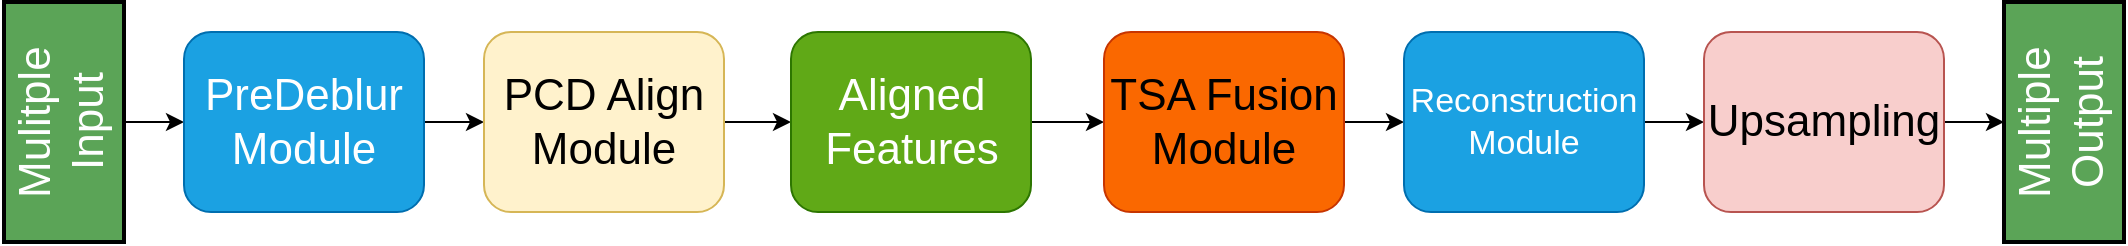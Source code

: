 <mxfile version="27.0.9">
  <diagram name="Page-1" id="YVjg0XWY-qUcC3FnshKs">
    <mxGraphModel dx="1469" dy="813" grid="1" gridSize="10" guides="1" tooltips="1" connect="1" arrows="1" fold="1" page="1" pageScale="1" pageWidth="827" pageHeight="1169" math="0" shadow="0">
      <root>
        <mxCell id="0" />
        <mxCell id="1" parent="0" />
        <mxCell id="ujMdUVni7c45ogj6qdBH-9" style="edgeStyle=orthogonalEdgeStyle;rounded=0;orthogonalLoop=1;jettySize=auto;html=1;entryX=0;entryY=0.5;entryDx=0;entryDy=0;" edge="1" parent="1" source="ujMdUVni7c45ogj6qdBH-1" target="ujMdUVni7c45ogj6qdBH-2">
          <mxGeometry relative="1" as="geometry" />
        </mxCell>
        <mxCell id="ujMdUVni7c45ogj6qdBH-1" value="&lt;font style=&quot;font-size: 22px; color: light-dark(rgb(255, 255, 255), rgb(237, 237, 237));&quot;&gt;Mulitple Input&lt;/font&gt;" style="rounded=0;whiteSpace=wrap;html=1;rotation=-90;fillColor=light-dark(#5ba457, #1f2f1e);strokeColor=light-dark(#000000, #446e2c);horizontal=0;textDirection=vertical-rl;strokeWidth=2;" vertex="1" parent="1">
          <mxGeometry x="-10" y="110" width="120" height="60" as="geometry" />
        </mxCell>
        <mxCell id="ujMdUVni7c45ogj6qdBH-10" style="edgeStyle=orthogonalEdgeStyle;rounded=0;orthogonalLoop=1;jettySize=auto;html=1;entryX=0;entryY=0.5;entryDx=0;entryDy=0;" edge="1" parent="1" source="ujMdUVni7c45ogj6qdBH-2" target="ujMdUVni7c45ogj6qdBH-3">
          <mxGeometry relative="1" as="geometry" />
        </mxCell>
        <mxCell id="ujMdUVni7c45ogj6qdBH-2" value="&lt;font style=&quot;font-size: 22px;&quot;&gt;PreDeblur Module&lt;/font&gt;" style="rounded=1;whiteSpace=wrap;html=1;fillColor=#1ba1e2;strokeColor=#006EAF;fontColor=#ffffff;" vertex="1" parent="1">
          <mxGeometry x="110" y="95" width="120" height="90" as="geometry" />
        </mxCell>
        <mxCell id="ujMdUVni7c45ogj6qdBH-11" style="edgeStyle=orthogonalEdgeStyle;rounded=0;orthogonalLoop=1;jettySize=auto;html=1;entryX=0;entryY=0.5;entryDx=0;entryDy=0;" edge="1" parent="1" source="ujMdUVni7c45ogj6qdBH-3" target="ujMdUVni7c45ogj6qdBH-4">
          <mxGeometry relative="1" as="geometry" />
        </mxCell>
        <mxCell id="ujMdUVni7c45ogj6qdBH-3" value="&lt;font style=&quot;font-size: 22px;&quot;&gt;PCD Align Module&lt;/font&gt;" style="rounded=1;whiteSpace=wrap;html=1;fillColor=#fff2cc;strokeColor=#d6b656;" vertex="1" parent="1">
          <mxGeometry x="260" y="95" width="120" height="90" as="geometry" />
        </mxCell>
        <mxCell id="ujMdUVni7c45ogj6qdBH-12" style="edgeStyle=orthogonalEdgeStyle;rounded=0;orthogonalLoop=1;jettySize=auto;html=1;entryX=0;entryY=0.5;entryDx=0;entryDy=0;" edge="1" parent="1" source="ujMdUVni7c45ogj6qdBH-4" target="ujMdUVni7c45ogj6qdBH-5">
          <mxGeometry relative="1" as="geometry" />
        </mxCell>
        <mxCell id="ujMdUVni7c45ogj6qdBH-4" value="&lt;font style=&quot;font-size: 22px;&quot;&gt;Aligned Features&lt;/font&gt;" style="rounded=1;whiteSpace=wrap;html=1;fillColor=#60a917;fontColor=#ffffff;strokeColor=#2D7600;" vertex="1" parent="1">
          <mxGeometry x="413.5" y="95" width="120" height="90" as="geometry" />
        </mxCell>
        <mxCell id="ujMdUVni7c45ogj6qdBH-13" style="edgeStyle=orthogonalEdgeStyle;rounded=0;orthogonalLoop=1;jettySize=auto;html=1;entryX=0;entryY=0.5;entryDx=0;entryDy=0;" edge="1" parent="1" source="ujMdUVni7c45ogj6qdBH-5" target="ujMdUVni7c45ogj6qdBH-6">
          <mxGeometry relative="1" as="geometry" />
        </mxCell>
        <mxCell id="ujMdUVni7c45ogj6qdBH-5" value="&lt;font style=&quot;font-size: 22px;&quot;&gt;TSA Fusion Module&lt;/font&gt;" style="rounded=1;whiteSpace=wrap;html=1;fillColor=#fa6800;fontColor=#000000;strokeColor=#C73500;" vertex="1" parent="1">
          <mxGeometry x="570" y="95" width="120" height="90" as="geometry" />
        </mxCell>
        <mxCell id="ujMdUVni7c45ogj6qdBH-14" style="edgeStyle=orthogonalEdgeStyle;rounded=0;orthogonalLoop=1;jettySize=auto;html=1;entryX=0;entryY=0.5;entryDx=0;entryDy=0;" edge="1" parent="1" source="ujMdUVni7c45ogj6qdBH-6" target="ujMdUVni7c45ogj6qdBH-7">
          <mxGeometry relative="1" as="geometry" />
        </mxCell>
        <mxCell id="ujMdUVni7c45ogj6qdBH-6" value="&lt;font style=&quot;font-size: 17px;&quot;&gt;Reconstruction Module&lt;/font&gt;" style="rounded=1;whiteSpace=wrap;html=1;fillColor=#1ba1e2;fontColor=#ffffff;strokeColor=#006EAF;" vertex="1" parent="1">
          <mxGeometry x="720" y="95" width="120" height="90" as="geometry" />
        </mxCell>
        <mxCell id="ujMdUVni7c45ogj6qdBH-15" style="edgeStyle=orthogonalEdgeStyle;rounded=0;orthogonalLoop=1;jettySize=auto;html=1;entryX=0.5;entryY=0;entryDx=0;entryDy=0;" edge="1" parent="1" source="ujMdUVni7c45ogj6qdBH-7" target="ujMdUVni7c45ogj6qdBH-8">
          <mxGeometry relative="1" as="geometry" />
        </mxCell>
        <mxCell id="ujMdUVni7c45ogj6qdBH-7" value="&lt;font style=&quot;font-size: 22px;&quot;&gt;Upsampling&lt;/font&gt;" style="rounded=1;whiteSpace=wrap;html=1;fillColor=#f8cecc;strokeColor=#b85450;" vertex="1" parent="1">
          <mxGeometry x="870" y="95" width="120" height="90" as="geometry" />
        </mxCell>
        <mxCell id="ujMdUVni7c45ogj6qdBH-8" value="&lt;font style=&quot;font-size: 22px;&quot;&gt;&lt;span style=&quot;color: light-dark(rgb(255, 255, 255), rgb(237, 237, 237));&quot;&gt;Multiple Output&lt;/span&gt;&lt;/font&gt;" style="rounded=0;whiteSpace=wrap;html=1;rotation=-90;fillColor=light-dark(#5ba457, #1f2f1e);strokeColor=light-dark(#000000, #446e2c);horizontal=0;textDirection=vertical-rl;strokeWidth=2;" vertex="1" parent="1">
          <mxGeometry x="990" y="110" width="120" height="60" as="geometry" />
        </mxCell>
      </root>
    </mxGraphModel>
  </diagram>
</mxfile>
